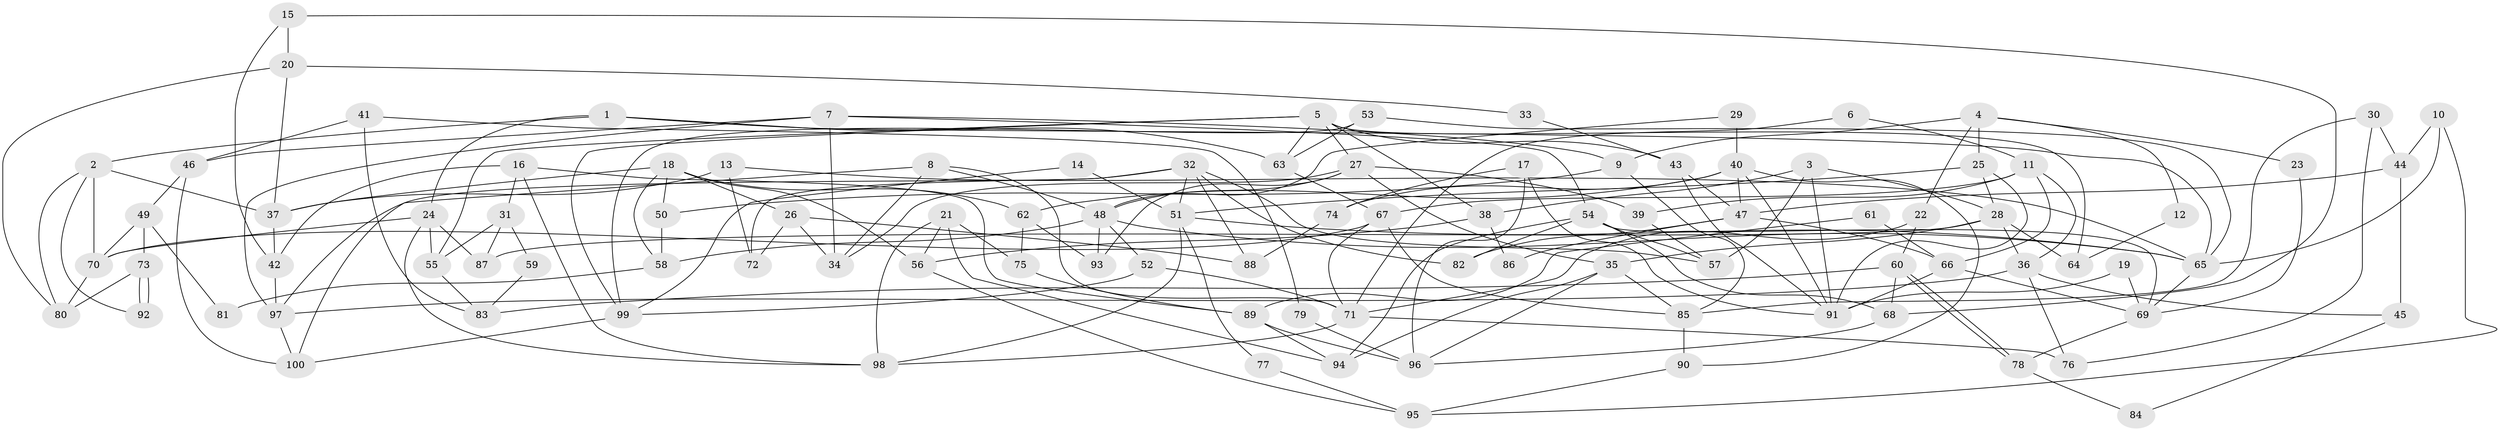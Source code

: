 // Generated by graph-tools (version 1.1) at 2025/38/02/21/25 10:38:59]
// undirected, 100 vertices, 200 edges
graph export_dot {
graph [start="1"]
  node [color=gray90,style=filled];
  1;
  2;
  3;
  4;
  5;
  6;
  7;
  8;
  9;
  10;
  11;
  12;
  13;
  14;
  15;
  16;
  17;
  18;
  19;
  20;
  21;
  22;
  23;
  24;
  25;
  26;
  27;
  28;
  29;
  30;
  31;
  32;
  33;
  34;
  35;
  36;
  37;
  38;
  39;
  40;
  41;
  42;
  43;
  44;
  45;
  46;
  47;
  48;
  49;
  50;
  51;
  52;
  53;
  54;
  55;
  56;
  57;
  58;
  59;
  60;
  61;
  62;
  63;
  64;
  65;
  66;
  67;
  68;
  69;
  70;
  71;
  72;
  73;
  74;
  75;
  76;
  77;
  78;
  79;
  80;
  81;
  82;
  83;
  84;
  85;
  86;
  87;
  88;
  89;
  90;
  91;
  92;
  93;
  94;
  95;
  96;
  97;
  98;
  99;
  100;
  1 -- 63;
  1 -- 2;
  1 -- 24;
  1 -- 65;
  2 -- 37;
  2 -- 80;
  2 -- 70;
  2 -- 92;
  3 -- 38;
  3 -- 57;
  3 -- 28;
  3 -- 91;
  4 -- 9;
  4 -- 25;
  4 -- 12;
  4 -- 22;
  4 -- 23;
  5 -- 43;
  5 -- 27;
  5 -- 38;
  5 -- 55;
  5 -- 63;
  5 -- 64;
  5 -- 99;
  6 -- 11;
  6 -- 71;
  7 -- 97;
  7 -- 54;
  7 -- 9;
  7 -- 34;
  7 -- 46;
  8 -- 48;
  8 -- 34;
  8 -- 71;
  8 -- 100;
  9 -- 50;
  9 -- 85;
  10 -- 44;
  10 -- 95;
  10 -- 65;
  11 -- 36;
  11 -- 67;
  11 -- 39;
  11 -- 66;
  12 -- 64;
  13 -- 37;
  13 -- 65;
  13 -- 72;
  14 -- 51;
  14 -- 99;
  15 -- 68;
  15 -- 42;
  15 -- 20;
  16 -- 42;
  16 -- 98;
  16 -- 31;
  16 -- 89;
  17 -- 91;
  17 -- 96;
  17 -- 74;
  18 -- 26;
  18 -- 62;
  18 -- 37;
  18 -- 50;
  18 -- 56;
  18 -- 58;
  19 -- 69;
  19 -- 91;
  20 -- 80;
  20 -- 33;
  20 -- 37;
  21 -- 94;
  21 -- 98;
  21 -- 56;
  21 -- 75;
  22 -- 60;
  22 -- 71;
  23 -- 69;
  24 -- 55;
  24 -- 70;
  24 -- 87;
  24 -- 98;
  25 -- 51;
  25 -- 91;
  25 -- 28;
  26 -- 34;
  26 -- 72;
  26 -- 88;
  27 -- 35;
  27 -- 48;
  27 -- 34;
  27 -- 39;
  27 -- 93;
  28 -- 35;
  28 -- 36;
  28 -- 64;
  28 -- 87;
  29 -- 40;
  29 -- 48;
  30 -- 76;
  30 -- 85;
  30 -- 44;
  31 -- 87;
  31 -- 55;
  31 -- 59;
  32 -- 88;
  32 -- 51;
  32 -- 57;
  32 -- 72;
  32 -- 82;
  32 -- 97;
  33 -- 43;
  35 -- 85;
  35 -- 94;
  35 -- 96;
  36 -- 97;
  36 -- 45;
  36 -- 76;
  37 -- 42;
  38 -- 56;
  38 -- 86;
  39 -- 57;
  40 -- 91;
  40 -- 47;
  40 -- 62;
  40 -- 74;
  40 -- 90;
  41 -- 46;
  41 -- 83;
  41 -- 79;
  42 -- 97;
  43 -- 91;
  43 -- 47;
  44 -- 47;
  44 -- 45;
  45 -- 84;
  46 -- 100;
  46 -- 49;
  47 -- 82;
  47 -- 66;
  47 -- 86;
  48 -- 52;
  48 -- 65;
  48 -- 58;
  48 -- 93;
  49 -- 70;
  49 -- 73;
  49 -- 81;
  50 -- 58;
  51 -- 98;
  51 -- 65;
  51 -- 77;
  52 -- 71;
  52 -- 99;
  53 -- 63;
  53 -- 65;
  53 -- 99;
  54 -- 57;
  54 -- 94;
  54 -- 68;
  54 -- 69;
  54 -- 82;
  55 -- 83;
  56 -- 95;
  58 -- 81;
  59 -- 83;
  60 -- 78;
  60 -- 78;
  60 -- 68;
  60 -- 83;
  61 -- 66;
  61 -- 89;
  62 -- 93;
  62 -- 75;
  63 -- 67;
  65 -- 69;
  66 -- 69;
  66 -- 91;
  67 -- 71;
  67 -- 70;
  67 -- 85;
  68 -- 96;
  69 -- 78;
  70 -- 80;
  71 -- 76;
  71 -- 98;
  73 -- 92;
  73 -- 92;
  73 -- 80;
  74 -- 88;
  75 -- 89;
  77 -- 95;
  78 -- 84;
  79 -- 96;
  85 -- 90;
  89 -- 94;
  89 -- 96;
  90 -- 95;
  97 -- 100;
  99 -- 100;
}

